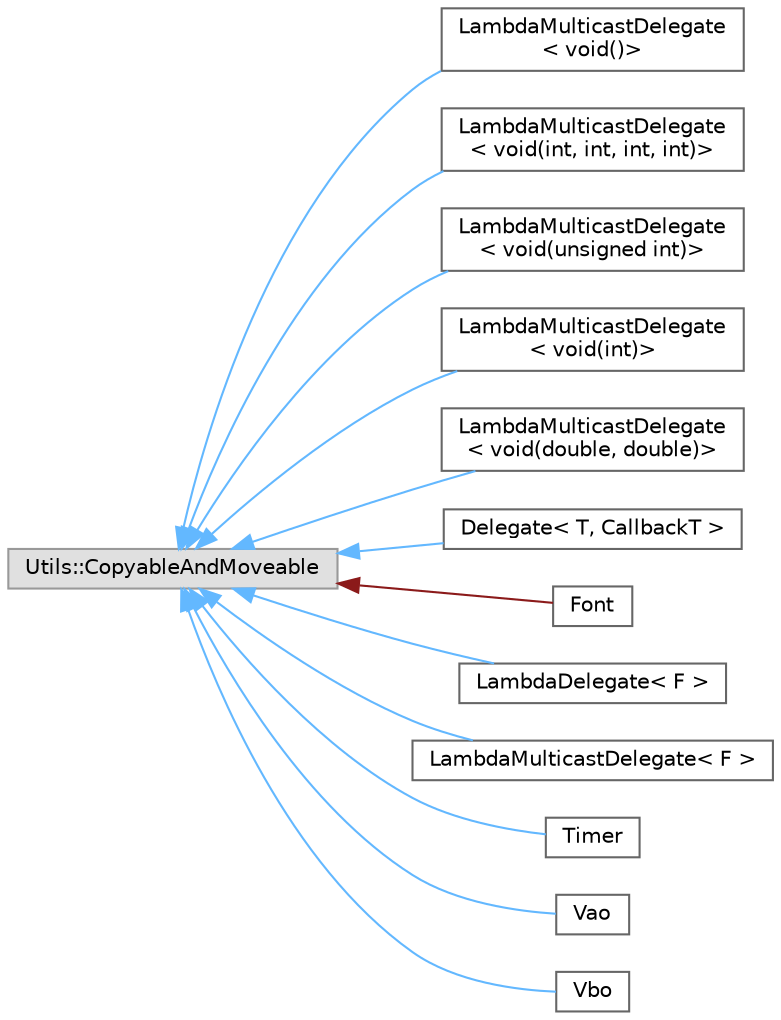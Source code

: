 digraph "Graphical Class Hierarchy"
{
 // LATEX_PDF_SIZE
  bgcolor="transparent";
  edge [fontname=Helvetica,fontsize=10,labelfontname=Helvetica,labelfontsize=10];
  node [fontname=Helvetica,fontsize=10,shape=box,height=0.2,width=0.4];
  rankdir="LR";
  Node0 [id="Node000000",label="Utils::CopyableAndMoveable",height=0.2,width=0.4,color="grey60", fillcolor="#E0E0E0", style="filled",tooltip=" "];
  Node0 -> Node1 [id="edge14_Node000000_Node000001",dir="back",color="steelblue1",style="solid",tooltip=" "];
  Node1 [id="Node000001",label="LambdaMulticastDelegate\l\< void()\>",height=0.2,width=0.4,color="grey40", fillcolor="white", style="filled",URL="$class_lambda_multicast_delegate.html",tooltip=" "];
  Node0 -> Node2 [id="edge15_Node000000_Node000002",dir="back",color="steelblue1",style="solid",tooltip=" "];
  Node2 [id="Node000002",label="LambdaMulticastDelegate\l\< void(int, int, int, int)\>",height=0.2,width=0.4,color="grey40", fillcolor="white", style="filled",URL="$class_lambda_multicast_delegate.html",tooltip=" "];
  Node0 -> Node3 [id="edge16_Node000000_Node000003",dir="back",color="steelblue1",style="solid",tooltip=" "];
  Node3 [id="Node000003",label="LambdaMulticastDelegate\l\< void(unsigned int)\>",height=0.2,width=0.4,color="grey40", fillcolor="white", style="filled",URL="$class_lambda_multicast_delegate.html",tooltip=" "];
  Node0 -> Node4 [id="edge17_Node000000_Node000004",dir="back",color="steelblue1",style="solid",tooltip=" "];
  Node4 [id="Node000004",label="LambdaMulticastDelegate\l\< void(int)\>",height=0.2,width=0.4,color="grey40", fillcolor="white", style="filled",URL="$class_lambda_multicast_delegate.html",tooltip=" "];
  Node0 -> Node5 [id="edge18_Node000000_Node000005",dir="back",color="steelblue1",style="solid",tooltip=" "];
  Node5 [id="Node000005",label="LambdaMulticastDelegate\l\< void(double, double)\>",height=0.2,width=0.4,color="grey40", fillcolor="white", style="filled",URL="$class_lambda_multicast_delegate.html",tooltip=" "];
  Node0 -> Node6 [id="edge19_Node000000_Node000006",dir="back",color="steelblue1",style="solid",tooltip=" "];
  Node6 [id="Node000006",label="Delegate\< T, CallbackT \>",height=0.2,width=0.4,color="grey40", fillcolor="white", style="filled",URL="$class_delegate.html",tooltip=" "];
  Node0 -> Node7 [id="edge20_Node000000_Node000007",dir="back",color="firebrick4",style="solid",tooltip=" "];
  Node7 [id="Node000007",label="Font",height=0.2,width=0.4,color="grey40", fillcolor="white", style="filled",URL="$class_font.html",tooltip=" "];
  Node0 -> Node8 [id="edge21_Node000000_Node000008",dir="back",color="steelblue1",style="solid",tooltip=" "];
  Node8 [id="Node000008",label="LambdaDelegate\< F \>",height=0.2,width=0.4,color="grey40", fillcolor="white", style="filled",URL="$class_lambda_delegate.html",tooltip=" "];
  Node0 -> Node9 [id="edge22_Node000000_Node000009",dir="back",color="steelblue1",style="solid",tooltip=" "];
  Node9 [id="Node000009",label="LambdaMulticastDelegate\< F \>",height=0.2,width=0.4,color="grey40", fillcolor="white", style="filled",URL="$class_lambda_multicast_delegate.html",tooltip=" "];
  Node0 -> Node10 [id="edge23_Node000000_Node000010",dir="back",color="steelblue1",style="solid",tooltip=" "];
  Node10 [id="Node000010",label="Timer",height=0.2,width=0.4,color="grey40", fillcolor="white", style="filled",URL="$class_timer.html",tooltip=" "];
  Node0 -> Node11 [id="edge24_Node000000_Node000011",dir="back",color="steelblue1",style="solid",tooltip=" "];
  Node11 [id="Node000011",label="Vao",height=0.2,width=0.4,color="grey40", fillcolor="white", style="filled",URL="$class_vao.html",tooltip=" "];
  Node0 -> Node12 [id="edge25_Node000000_Node000012",dir="back",color="steelblue1",style="solid",tooltip=" "];
  Node12 [id="Node000012",label="Vbo",height=0.2,width=0.4,color="grey40", fillcolor="white", style="filled",URL="$class_vbo.html",tooltip=" "];
}
